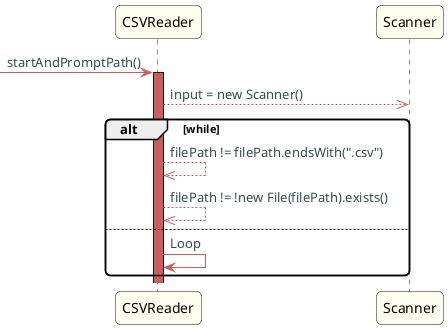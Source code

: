 @startuml

skinparam titleBorderRoundCorner 10
skinparam titleBorderThickness 3
skinparam titleBorderColor indianred
skinparam titleBackgroundColor ivory
skinparam FontName quicksand

skinparam actor {
 	BorderColor indianred
 	}

 skinparam sequence {
 	LifeLineBackgroundColor indianred
 	ParticipantBackgroundColor ivory
 }

 skinparam roundcorner 10

 skinparam component {
   arrowThickness 1
   ArrowFontName Verdana
   ArrowColor indianred
   ArrowFontColor darkslategrey
 }



-> CSVReader: startAndPromptPath()
activate CSVReader
CSVReader -->> Scanner: input = new Scanner()

alt while

CSVReader -->> CSVReader: filePath != filePath.endsWith(".csv")
CSVReader -->> CSVReader: filePath != !new File(filePath).exists()


else
CSVReader -> CSVReader: Loop

end



@enduml